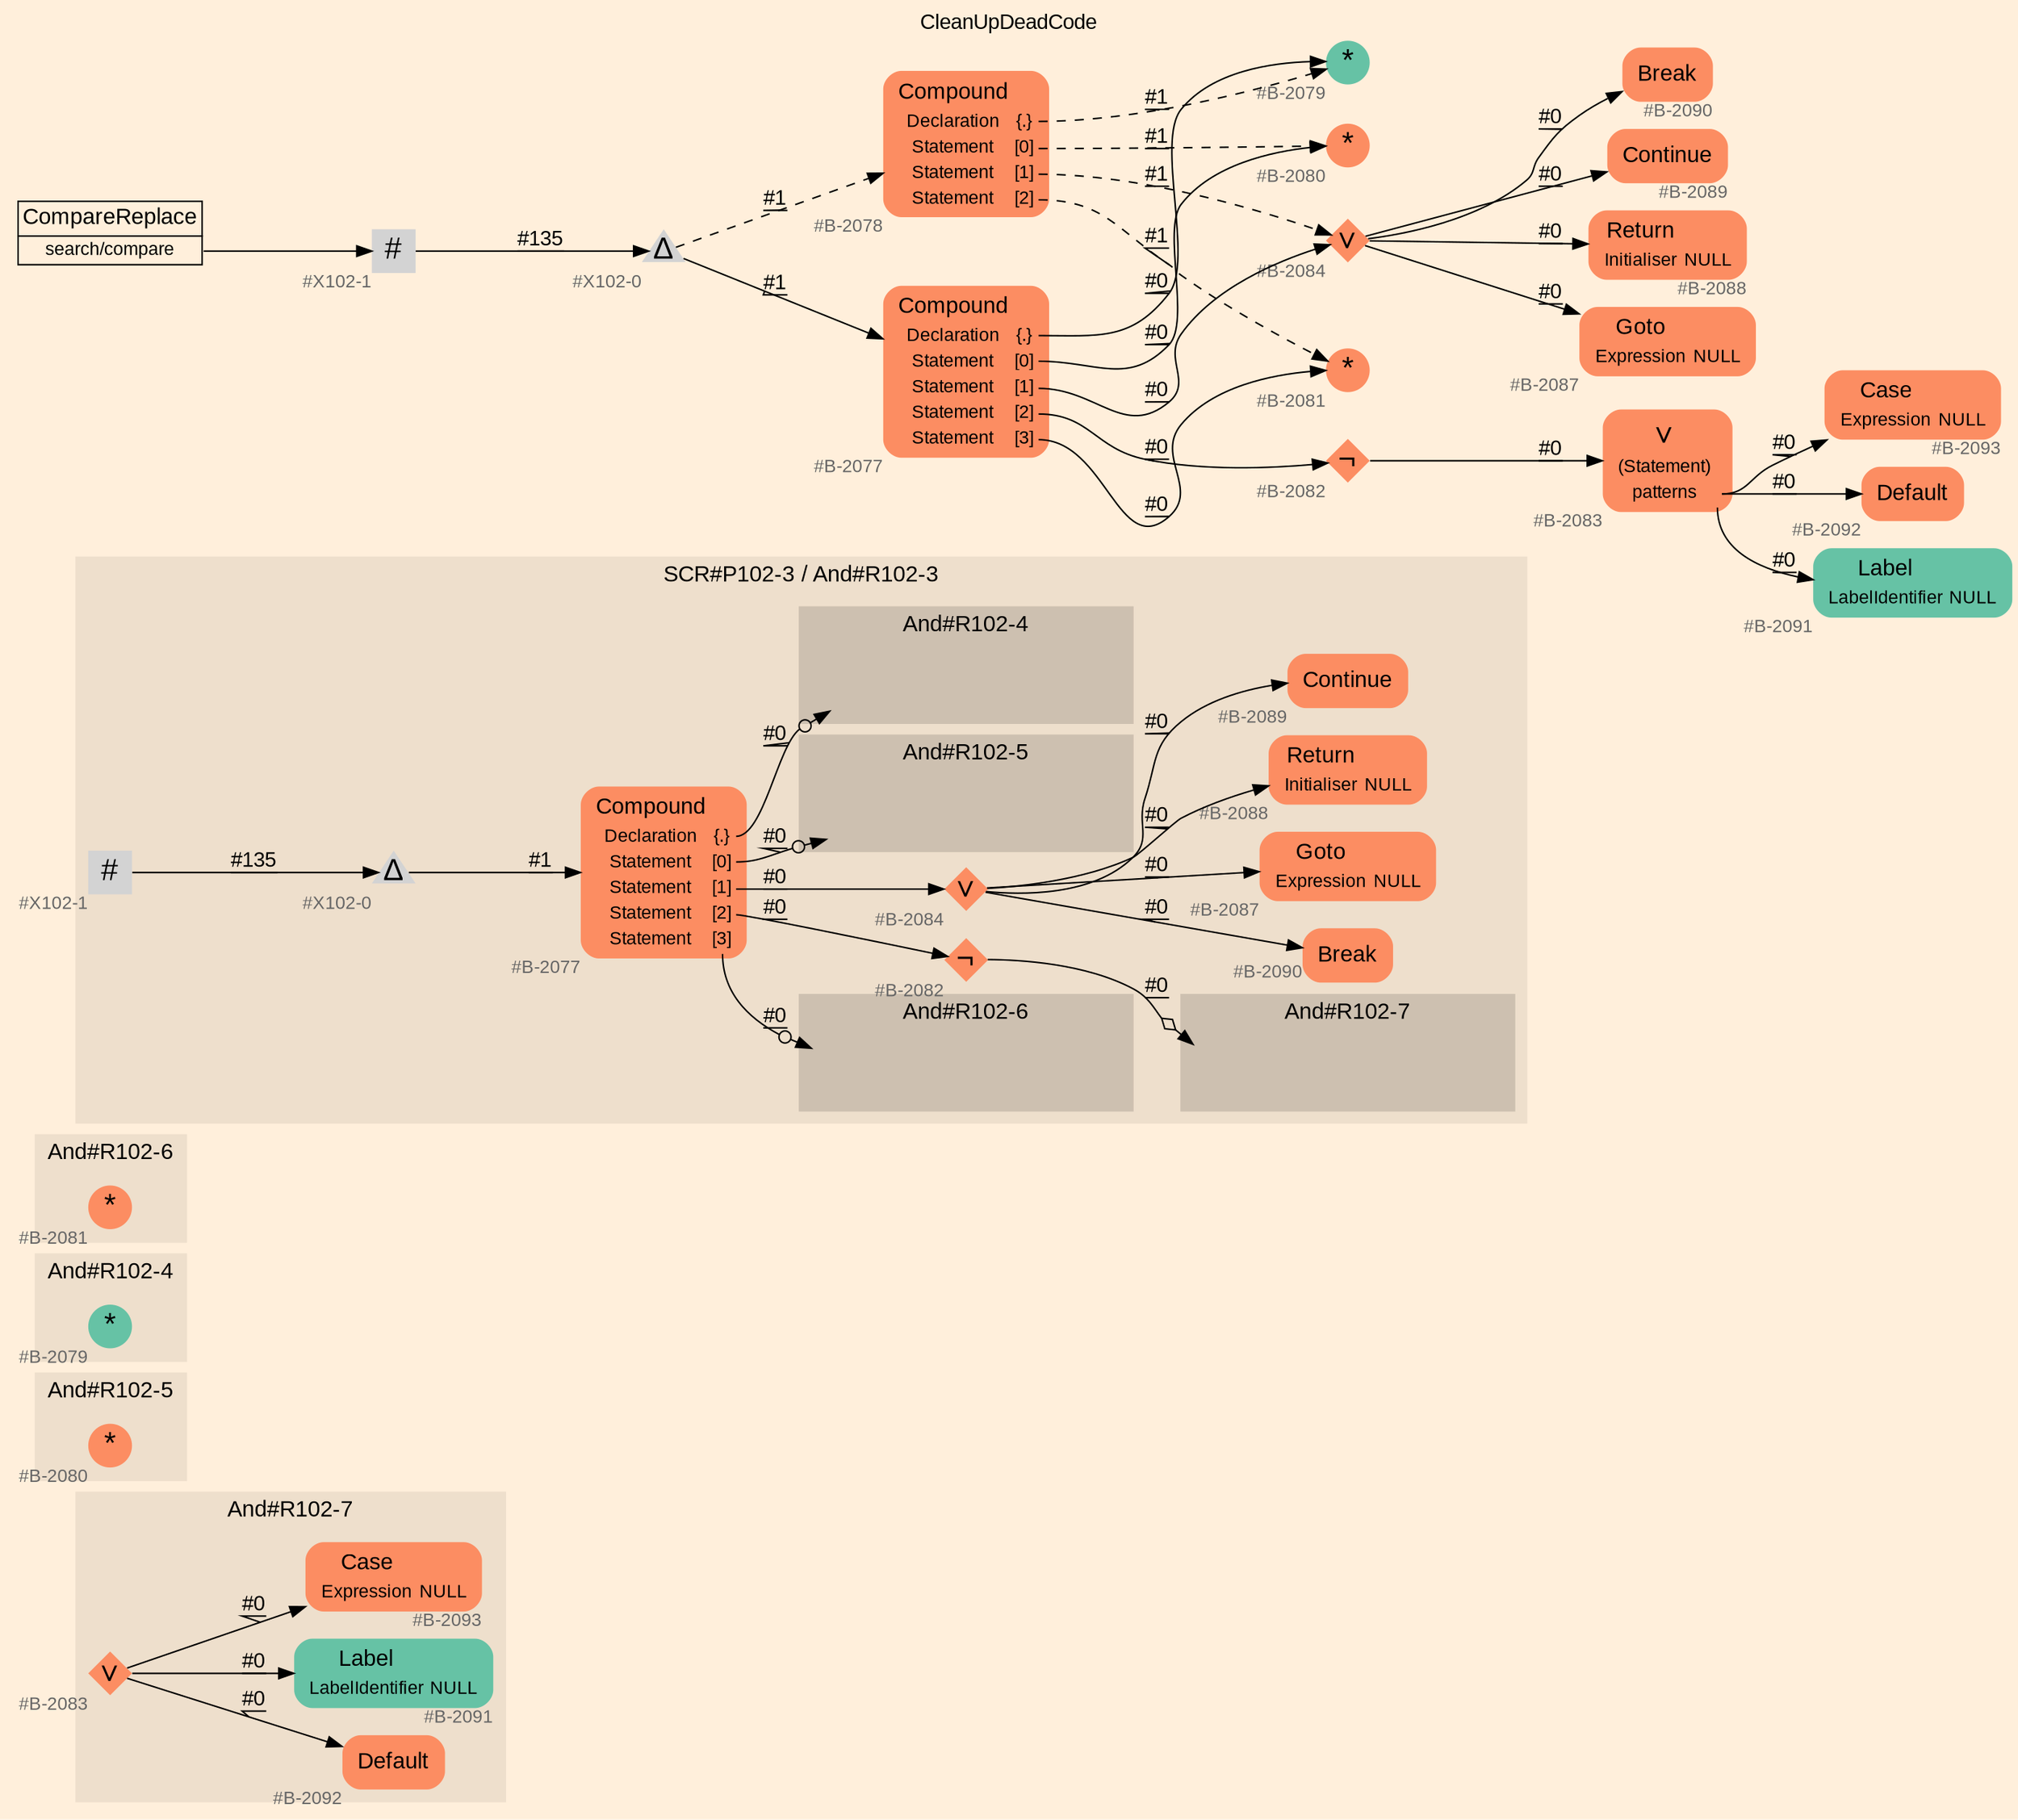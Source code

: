 digraph "CleanUpDeadCode" {
label = "CleanUpDeadCode"
labelloc = t
graph [
    rankdir = "LR"
    ranksep = 0.3
    bgcolor = antiquewhite1
    color = black
    fontcolor = black
    fontname = "Arial"
];
node [
    fontname = "Arial"
];
edge [
    fontname = "Arial"
];

// -------------------- figure And#R102-7 --------------------
// -------- region And#R102-7 ----------
subgraph "clusterAnd#R102-7" {
    label = "And#R102-7"
    style = "filled"
    color = antiquewhite2
    fontsize = "15"
    // -------- block And#R102-7/#B-2092 ----------
    "And#R102-7/#B-2092" [
        fillcolor = "/set28/2"
        xlabel = "#B-2092"
        fontsize = "12"
        fontcolor = grey40
        shape = "plaintext"
        label = <<TABLE BORDER="0" CELLBORDER="0" CELLSPACING="0">
         <TR><TD><FONT COLOR="black" POINT-SIZE="15">Default</FONT></TD></TR>
        </TABLE>>
        style = "rounded,filled"
    ];
    
    // -------- block And#R102-7/#B-2091 ----------
    "And#R102-7/#B-2091" [
        fillcolor = "/set28/1"
        xlabel = "#B-2091"
        fontsize = "12"
        fontcolor = grey40
        shape = "plaintext"
        label = <<TABLE BORDER="0" CELLBORDER="0" CELLSPACING="0">
         <TR><TD><FONT COLOR="black" POINT-SIZE="15">Label</FONT></TD></TR>
         <TR><TD><FONT COLOR="black" POINT-SIZE="12">LabelIdentifier</FONT></TD><TD PORT="port0"><FONT COLOR="black" POINT-SIZE="12">NULL</FONT></TD></TR>
        </TABLE>>
        style = "rounded,filled"
    ];
    
    // -------- block And#R102-7/#B-2093 ----------
    "And#R102-7/#B-2093" [
        fillcolor = "/set28/2"
        xlabel = "#B-2093"
        fontsize = "12"
        fontcolor = grey40
        shape = "plaintext"
        label = <<TABLE BORDER="0" CELLBORDER="0" CELLSPACING="0">
         <TR><TD><FONT COLOR="black" POINT-SIZE="15">Case</FONT></TD></TR>
         <TR><TD><FONT COLOR="black" POINT-SIZE="12">Expression</FONT></TD><TD PORT="port0"><FONT COLOR="black" POINT-SIZE="12">NULL</FONT></TD></TR>
        </TABLE>>
        style = "rounded,filled"
    ];
    
    // -------- block And#R102-7/#B-2083 ----------
    "And#R102-7/#B-2083" [
        fillcolor = "/set28/2"
        xlabel = "#B-2083"
        fontsize = "12"
        fontcolor = grey40
        shape = "diamond"
        label = <<FONT COLOR="black" POINT-SIZE="20">∨</FONT>>
        style = "filled"
        penwidth = 0.0
        fixedsize = true
        width = 0.4
        height = 0.4
    ];
    
}

"And#R102-7/#B-2083" -> "And#R102-7/#B-2093" [
    label = "#0"
    decorate = true
    color = black
    fontcolor = black
];

"And#R102-7/#B-2083" -> "And#R102-7/#B-2092" [
    label = "#0"
    decorate = true
    color = black
    fontcolor = black
];

"And#R102-7/#B-2083" -> "And#R102-7/#B-2091" [
    label = "#0"
    decorate = true
    color = black
    fontcolor = black
];


// -------------------- figure And#R102-5 --------------------
// -------- region And#R102-5 ----------
subgraph "clusterAnd#R102-5" {
    label = "And#R102-5"
    style = "filled"
    color = antiquewhite2
    fontsize = "15"
    // -------- block And#R102-5/#B-2080 ----------
    "And#R102-5/#B-2080" [
        fillcolor = "/set28/2"
        xlabel = "#B-2080"
        fontsize = "12"
        fontcolor = grey40
        shape = "circle"
        label = <<FONT COLOR="black" POINT-SIZE="20">*</FONT>>
        style = "filled"
        penwidth = 0.0
        fixedsize = true
        width = 0.4
        height = 0.4
    ];
    
}


// -------------------- figure And#R102-4 --------------------
// -------- region And#R102-4 ----------
subgraph "clusterAnd#R102-4" {
    label = "And#R102-4"
    style = "filled"
    color = antiquewhite2
    fontsize = "15"
    // -------- block And#R102-4/#B-2079 ----------
    "And#R102-4/#B-2079" [
        fillcolor = "/set28/1"
        xlabel = "#B-2079"
        fontsize = "12"
        fontcolor = grey40
        shape = "circle"
        label = <<FONT COLOR="black" POINT-SIZE="20">*</FONT>>
        style = "filled"
        penwidth = 0.0
        fixedsize = true
        width = 0.4
        height = 0.4
    ];
    
}


// -------------------- figure And#R102-6 --------------------
// -------- region And#R102-6 ----------
subgraph "clusterAnd#R102-6" {
    label = "And#R102-6"
    style = "filled"
    color = antiquewhite2
    fontsize = "15"
    // -------- block And#R102-6/#B-2081 ----------
    "And#R102-6/#B-2081" [
        fillcolor = "/set28/2"
        xlabel = "#B-2081"
        fontsize = "12"
        fontcolor = grey40
        shape = "circle"
        label = <<FONT COLOR="black" POINT-SIZE="20">*</FONT>>
        style = "filled"
        penwidth = 0.0
        fixedsize = true
        width = 0.4
        height = 0.4
    ];
    
}


// -------------------- figure And#R102-3 --------------------
// -------- region And#R102-3 ----------
subgraph "clusterAnd#R102-3" {
    label = "SCR#P102-3 / And#R102-3"
    style = "filled"
    color = antiquewhite2
    fontsize = "15"
    // -------- block And#R102-3/#B-2089 ----------
    "And#R102-3/#B-2089" [
        fillcolor = "/set28/2"
        xlabel = "#B-2089"
        fontsize = "12"
        fontcolor = grey40
        shape = "plaintext"
        label = <<TABLE BORDER="0" CELLBORDER="0" CELLSPACING="0">
         <TR><TD><FONT COLOR="black" POINT-SIZE="15">Continue</FONT></TD></TR>
        </TABLE>>
        style = "rounded,filled"
    ];
    
    // -------- block And#R102-3/#X102-1 ----------
    "And#R102-3/#X102-1" [
        xlabel = "#X102-1"
        fontsize = "12"
        fontcolor = grey40
        shape = "square"
        label = <<FONT COLOR="black" POINT-SIZE="20">#</FONT>>
        style = "filled"
        penwidth = 0.0
        fixedsize = true
        width = 0.4
        height = 0.4
    ];
    
    // -------- block And#R102-3/#B-2084 ----------
    "And#R102-3/#B-2084" [
        fillcolor = "/set28/2"
        xlabel = "#B-2084"
        fontsize = "12"
        fontcolor = grey40
        shape = "diamond"
        label = <<FONT COLOR="black" POINT-SIZE="20">∨</FONT>>
        style = "filled"
        penwidth = 0.0
        fixedsize = true
        width = 0.4
        height = 0.4
    ];
    
    // -------- block And#R102-3/#B-2090 ----------
    "And#R102-3/#B-2090" [
        fillcolor = "/set28/2"
        xlabel = "#B-2090"
        fontsize = "12"
        fontcolor = grey40
        shape = "plaintext"
        label = <<TABLE BORDER="0" CELLBORDER="0" CELLSPACING="0">
         <TR><TD><FONT COLOR="black" POINT-SIZE="15">Break</FONT></TD></TR>
        </TABLE>>
        style = "rounded,filled"
    ];
    
    // -------- block And#R102-3/#B-2077 ----------
    "And#R102-3/#B-2077" [
        fillcolor = "/set28/2"
        xlabel = "#B-2077"
        fontsize = "12"
        fontcolor = grey40
        shape = "plaintext"
        label = <<TABLE BORDER="0" CELLBORDER="0" CELLSPACING="0">
         <TR><TD><FONT COLOR="black" POINT-SIZE="15">Compound</FONT></TD></TR>
         <TR><TD><FONT COLOR="black" POINT-SIZE="12">Declaration</FONT></TD><TD PORT="port0"><FONT COLOR="black" POINT-SIZE="12">{.}</FONT></TD></TR>
         <TR><TD><FONT COLOR="black" POINT-SIZE="12">Statement</FONT></TD><TD PORT="port1"><FONT COLOR="black" POINT-SIZE="12">[0]</FONT></TD></TR>
         <TR><TD><FONT COLOR="black" POINT-SIZE="12">Statement</FONT></TD><TD PORT="port2"><FONT COLOR="black" POINT-SIZE="12">[1]</FONT></TD></TR>
         <TR><TD><FONT COLOR="black" POINT-SIZE="12">Statement</FONT></TD><TD PORT="port3"><FONT COLOR="black" POINT-SIZE="12">[2]</FONT></TD></TR>
         <TR><TD><FONT COLOR="black" POINT-SIZE="12">Statement</FONT></TD><TD PORT="port4"><FONT COLOR="black" POINT-SIZE="12">[3]</FONT></TD></TR>
        </TABLE>>
        style = "rounded,filled"
    ];
    
    // -------- block And#R102-3/#B-2087 ----------
    "And#R102-3/#B-2087" [
        fillcolor = "/set28/2"
        xlabel = "#B-2087"
        fontsize = "12"
        fontcolor = grey40
        shape = "plaintext"
        label = <<TABLE BORDER="0" CELLBORDER="0" CELLSPACING="0">
         <TR><TD><FONT COLOR="black" POINT-SIZE="15">Goto</FONT></TD></TR>
         <TR><TD><FONT COLOR="black" POINT-SIZE="12">Expression</FONT></TD><TD PORT="port0"><FONT COLOR="black" POINT-SIZE="12">NULL</FONT></TD></TR>
        </TABLE>>
        style = "rounded,filled"
    ];
    
    // -------- block And#R102-3/#B-2088 ----------
    "And#R102-3/#B-2088" [
        fillcolor = "/set28/2"
        xlabel = "#B-2088"
        fontsize = "12"
        fontcolor = grey40
        shape = "plaintext"
        label = <<TABLE BORDER="0" CELLBORDER="0" CELLSPACING="0">
         <TR><TD><FONT COLOR="black" POINT-SIZE="15">Return</FONT></TD></TR>
         <TR><TD><FONT COLOR="black" POINT-SIZE="12">Initialiser</FONT></TD><TD PORT="port0"><FONT COLOR="black" POINT-SIZE="12">NULL</FONT></TD></TR>
        </TABLE>>
        style = "rounded,filled"
    ];
    
    // -------- block And#R102-3/#X102-0 ----------
    "And#R102-3/#X102-0" [
        xlabel = "#X102-0"
        fontsize = "12"
        fontcolor = grey40
        shape = "triangle"
        label = <<FONT COLOR="black" POINT-SIZE="20">Δ</FONT>>
        style = "filled"
        penwidth = 0.0
        fixedsize = true
        width = 0.4
        height = 0.4
    ];
    
    // -------- block And#R102-3/#B-2082 ----------
    "And#R102-3/#B-2082" [
        fillcolor = "/set28/2"
        xlabel = "#B-2082"
        fontsize = "12"
        fontcolor = grey40
        shape = "diamond"
        label = <<FONT COLOR="black" POINT-SIZE="20">¬</FONT>>
        style = "filled"
        penwidth = 0.0
        fixedsize = true
        width = 0.4
        height = 0.4
    ];
    
    // -------- region And#R102-3/And#R102-4 ----------
    subgraph "clusterAnd#R102-3/And#R102-4" {
        label = "And#R102-4"
        style = "filled"
        color = antiquewhite3
        fontsize = "15"
        // -------- block And#R102-3/And#R102-4/#B-2079 ----------
        "And#R102-3/And#R102-4/#B-2079" [
            fillcolor = "/set28/1"
            xlabel = "#B-2079"
            fontsize = "12"
            fontcolor = grey40
            shape = "none"
            style = "invisible"
        ];
        
    }
    
    // -------- region And#R102-3/And#R102-5 ----------
    subgraph "clusterAnd#R102-3/And#R102-5" {
        label = "And#R102-5"
        style = "filled"
        color = antiquewhite3
        fontsize = "15"
        // -------- block And#R102-3/And#R102-5/#B-2080 ----------
        "And#R102-3/And#R102-5/#B-2080" [
            fillcolor = "/set28/2"
            xlabel = "#B-2080"
            fontsize = "12"
            fontcolor = grey40
            shape = "none"
            style = "invisible"
        ];
        
    }
    
    // -------- region And#R102-3/And#R102-6 ----------
    subgraph "clusterAnd#R102-3/And#R102-6" {
        label = "And#R102-6"
        style = "filled"
        color = antiquewhite3
        fontsize = "15"
        // -------- block And#R102-3/And#R102-6/#B-2081 ----------
        "And#R102-3/And#R102-6/#B-2081" [
            fillcolor = "/set28/2"
            xlabel = "#B-2081"
            fontsize = "12"
            fontcolor = grey40
            shape = "none"
            style = "invisible"
        ];
        
    }
    
    // -------- region And#R102-3/And#R102-7 ----------
    subgraph "clusterAnd#R102-3/And#R102-7" {
        label = "And#R102-7"
        style = "filled"
        color = antiquewhite3
        fontsize = "15"
        // -------- block And#R102-3/And#R102-7/#B-2083 ----------
        "And#R102-3/And#R102-7/#B-2083" [
            fillcolor = "/set28/2"
            xlabel = "#B-2083"
            fontsize = "12"
            fontcolor = grey40
            shape = "none"
            style = "invisible"
        ];
        
    }
    
}

"And#R102-3/#X102-1" -> "And#R102-3/#X102-0" [
    label = "#135"
    decorate = true
    color = black
    fontcolor = black
];

"And#R102-3/#B-2084" -> "And#R102-3/#B-2090" [
    label = "#0"
    decorate = true
    color = black
    fontcolor = black
];

"And#R102-3/#B-2084" -> "And#R102-3/#B-2089" [
    label = "#0"
    decorate = true
    color = black
    fontcolor = black
];

"And#R102-3/#B-2084" -> "And#R102-3/#B-2088" [
    label = "#0"
    decorate = true
    color = black
    fontcolor = black
];

"And#R102-3/#B-2084" -> "And#R102-3/#B-2087" [
    label = "#0"
    decorate = true
    color = black
    fontcolor = black
];

"And#R102-3/#B-2077":port0 -> "And#R102-3/And#R102-4/#B-2079" [
    arrowhead="normalnoneodot"
    label = "#0"
    decorate = true
    color = black
    fontcolor = black
];

"And#R102-3/#B-2077":port1 -> "And#R102-3/And#R102-5/#B-2080" [
    arrowhead="normalnoneodot"
    label = "#0"
    decorate = true
    color = black
    fontcolor = black
];

"And#R102-3/#B-2077":port2 -> "And#R102-3/#B-2084" [
    label = "#0"
    decorate = true
    color = black
    fontcolor = black
];

"And#R102-3/#B-2077":port3 -> "And#R102-3/#B-2082" [
    label = "#0"
    decorate = true
    color = black
    fontcolor = black
];

"And#R102-3/#B-2077":port4 -> "And#R102-3/And#R102-6/#B-2081" [
    arrowhead="normalnoneodot"
    label = "#0"
    decorate = true
    color = black
    fontcolor = black
];

"And#R102-3/#X102-0" -> "And#R102-3/#B-2077" [
    label = "#1"
    decorate = true
    color = black
    fontcolor = black
];

"And#R102-3/#B-2082" -> "And#R102-3/And#R102-7/#B-2083" [
    arrowhead="normalnoneodiamond"
    label = "#0"
    decorate = true
    color = black
    fontcolor = black
];


// -------------------- transformation figure --------------------
// -------- block CR#X102-2 ----------
"CR#X102-2" [
    fillcolor = antiquewhite1
    fontsize = "12"
    fontcolor = grey40
    shape = "plaintext"
    label = <<TABLE BORDER="0" CELLBORDER="1" CELLSPACING="0">
     <TR><TD><FONT COLOR="black" POINT-SIZE="15">CompareReplace</FONT></TD></TR>
     <TR><TD PORT="port0"><FONT COLOR="black" POINT-SIZE="12">search/compare</FONT></TD></TR>
    </TABLE>>
    style = "filled"
    color = black
];

// -------- block #X102-1 ----------
"#X102-1" [
    xlabel = "#X102-1"
    fontsize = "12"
    fontcolor = grey40
    shape = "square"
    label = <<FONT COLOR="black" POINT-SIZE="20">#</FONT>>
    style = "filled"
    penwidth = 0.0
    fixedsize = true
    width = 0.4
    height = 0.4
];

// -------- block #X102-0 ----------
"#X102-0" [
    xlabel = "#X102-0"
    fontsize = "12"
    fontcolor = grey40
    shape = "triangle"
    label = <<FONT COLOR="black" POINT-SIZE="20">Δ</FONT>>
    style = "filled"
    penwidth = 0.0
    fixedsize = true
    width = 0.4
    height = 0.4
];

// -------- block #B-2077 ----------
"#B-2077" [
    fillcolor = "/set28/2"
    xlabel = "#B-2077"
    fontsize = "12"
    fontcolor = grey40
    shape = "plaintext"
    label = <<TABLE BORDER="0" CELLBORDER="0" CELLSPACING="0">
     <TR><TD><FONT COLOR="black" POINT-SIZE="15">Compound</FONT></TD></TR>
     <TR><TD><FONT COLOR="black" POINT-SIZE="12">Declaration</FONT></TD><TD PORT="port0"><FONT COLOR="black" POINT-SIZE="12">{.}</FONT></TD></TR>
     <TR><TD><FONT COLOR="black" POINT-SIZE="12">Statement</FONT></TD><TD PORT="port1"><FONT COLOR="black" POINT-SIZE="12">[0]</FONT></TD></TR>
     <TR><TD><FONT COLOR="black" POINT-SIZE="12">Statement</FONT></TD><TD PORT="port2"><FONT COLOR="black" POINT-SIZE="12">[1]</FONT></TD></TR>
     <TR><TD><FONT COLOR="black" POINT-SIZE="12">Statement</FONT></TD><TD PORT="port3"><FONT COLOR="black" POINT-SIZE="12">[2]</FONT></TD></TR>
     <TR><TD><FONT COLOR="black" POINT-SIZE="12">Statement</FONT></TD><TD PORT="port4"><FONT COLOR="black" POINT-SIZE="12">[3]</FONT></TD></TR>
    </TABLE>>
    style = "rounded,filled"
];

// -------- block #B-2079 ----------
"#B-2079" [
    fillcolor = "/set28/1"
    xlabel = "#B-2079"
    fontsize = "12"
    fontcolor = grey40
    shape = "circle"
    label = <<FONT COLOR="black" POINT-SIZE="20">*</FONT>>
    style = "filled"
    penwidth = 0.0
    fixedsize = true
    width = 0.4
    height = 0.4
];

// -------- block #B-2080 ----------
"#B-2080" [
    fillcolor = "/set28/2"
    xlabel = "#B-2080"
    fontsize = "12"
    fontcolor = grey40
    shape = "circle"
    label = <<FONT COLOR="black" POINT-SIZE="20">*</FONT>>
    style = "filled"
    penwidth = 0.0
    fixedsize = true
    width = 0.4
    height = 0.4
];

// -------- block #B-2084 ----------
"#B-2084" [
    fillcolor = "/set28/2"
    xlabel = "#B-2084"
    fontsize = "12"
    fontcolor = grey40
    shape = "diamond"
    label = <<FONT COLOR="black" POINT-SIZE="20">∨</FONT>>
    style = "filled"
    penwidth = 0.0
    fixedsize = true
    width = 0.4
    height = 0.4
];

// -------- block #B-2090 ----------
"#B-2090" [
    fillcolor = "/set28/2"
    xlabel = "#B-2090"
    fontsize = "12"
    fontcolor = grey40
    shape = "plaintext"
    label = <<TABLE BORDER="0" CELLBORDER="0" CELLSPACING="0">
     <TR><TD><FONT COLOR="black" POINT-SIZE="15">Break</FONT></TD></TR>
    </TABLE>>
    style = "rounded,filled"
];

// -------- block #B-2089 ----------
"#B-2089" [
    fillcolor = "/set28/2"
    xlabel = "#B-2089"
    fontsize = "12"
    fontcolor = grey40
    shape = "plaintext"
    label = <<TABLE BORDER="0" CELLBORDER="0" CELLSPACING="0">
     <TR><TD><FONT COLOR="black" POINT-SIZE="15">Continue</FONT></TD></TR>
    </TABLE>>
    style = "rounded,filled"
];

// -------- block #B-2088 ----------
"#B-2088" [
    fillcolor = "/set28/2"
    xlabel = "#B-2088"
    fontsize = "12"
    fontcolor = grey40
    shape = "plaintext"
    label = <<TABLE BORDER="0" CELLBORDER="0" CELLSPACING="0">
     <TR><TD><FONT COLOR="black" POINT-SIZE="15">Return</FONT></TD></TR>
     <TR><TD><FONT COLOR="black" POINT-SIZE="12">Initialiser</FONT></TD><TD PORT="port0"><FONT COLOR="black" POINT-SIZE="12">NULL</FONT></TD></TR>
    </TABLE>>
    style = "rounded,filled"
];

// -------- block #B-2087 ----------
"#B-2087" [
    fillcolor = "/set28/2"
    xlabel = "#B-2087"
    fontsize = "12"
    fontcolor = grey40
    shape = "plaintext"
    label = <<TABLE BORDER="0" CELLBORDER="0" CELLSPACING="0">
     <TR><TD><FONT COLOR="black" POINT-SIZE="15">Goto</FONT></TD></TR>
     <TR><TD><FONT COLOR="black" POINT-SIZE="12">Expression</FONT></TD><TD PORT="port0"><FONT COLOR="black" POINT-SIZE="12">NULL</FONT></TD></TR>
    </TABLE>>
    style = "rounded,filled"
];

// -------- block #B-2082 ----------
"#B-2082" [
    fillcolor = "/set28/2"
    xlabel = "#B-2082"
    fontsize = "12"
    fontcolor = grey40
    shape = "diamond"
    label = <<FONT COLOR="black" POINT-SIZE="20">¬</FONT>>
    style = "filled"
    penwidth = 0.0
    fixedsize = true
    width = 0.4
    height = 0.4
];

// -------- block #B-2083 ----------
"#B-2083" [
    fillcolor = "/set28/2"
    xlabel = "#B-2083"
    fontsize = "12"
    fontcolor = grey40
    shape = "plaintext"
    label = <<TABLE BORDER="0" CELLBORDER="0" CELLSPACING="0">
     <TR><TD><FONT COLOR="black" POINT-SIZE="20">∨</FONT></TD></TR>
     <TR><TD><FONT COLOR="black" POINT-SIZE="12">(Statement)</FONT></TD><TD PORT="port0"></TD></TR>
     <TR><TD><FONT COLOR="black" POINT-SIZE="12">patterns</FONT></TD><TD PORT="port1"></TD></TR>
    </TABLE>>
    style = "rounded,filled"
];

// -------- block #B-2093 ----------
"#B-2093" [
    fillcolor = "/set28/2"
    xlabel = "#B-2093"
    fontsize = "12"
    fontcolor = grey40
    shape = "plaintext"
    label = <<TABLE BORDER="0" CELLBORDER="0" CELLSPACING="0">
     <TR><TD><FONT COLOR="black" POINT-SIZE="15">Case</FONT></TD></TR>
     <TR><TD><FONT COLOR="black" POINT-SIZE="12">Expression</FONT></TD><TD PORT="port0"><FONT COLOR="black" POINT-SIZE="12">NULL</FONT></TD></TR>
    </TABLE>>
    style = "rounded,filled"
];

// -------- block #B-2092 ----------
"#B-2092" [
    fillcolor = "/set28/2"
    xlabel = "#B-2092"
    fontsize = "12"
    fontcolor = grey40
    shape = "plaintext"
    label = <<TABLE BORDER="0" CELLBORDER="0" CELLSPACING="0">
     <TR><TD><FONT COLOR="black" POINT-SIZE="15">Default</FONT></TD></TR>
    </TABLE>>
    style = "rounded,filled"
];

// -------- block #B-2091 ----------
"#B-2091" [
    fillcolor = "/set28/1"
    xlabel = "#B-2091"
    fontsize = "12"
    fontcolor = grey40
    shape = "plaintext"
    label = <<TABLE BORDER="0" CELLBORDER="0" CELLSPACING="0">
     <TR><TD><FONT COLOR="black" POINT-SIZE="15">Label</FONT></TD></TR>
     <TR><TD><FONT COLOR="black" POINT-SIZE="12">LabelIdentifier</FONT></TD><TD PORT="port0"><FONT COLOR="black" POINT-SIZE="12">NULL</FONT></TD></TR>
    </TABLE>>
    style = "rounded,filled"
];

// -------- block #B-2081 ----------
"#B-2081" [
    fillcolor = "/set28/2"
    xlabel = "#B-2081"
    fontsize = "12"
    fontcolor = grey40
    shape = "circle"
    label = <<FONT COLOR="black" POINT-SIZE="20">*</FONT>>
    style = "filled"
    penwidth = 0.0
    fixedsize = true
    width = 0.4
    height = 0.4
];

// -------- block #B-2078 ----------
"#B-2078" [
    fillcolor = "/set28/2"
    xlabel = "#B-2078"
    fontsize = "12"
    fontcolor = grey40
    shape = "plaintext"
    label = <<TABLE BORDER="0" CELLBORDER="0" CELLSPACING="0">
     <TR><TD><FONT COLOR="black" POINT-SIZE="15">Compound</FONT></TD></TR>
     <TR><TD><FONT COLOR="black" POINT-SIZE="12">Declaration</FONT></TD><TD PORT="port0"><FONT COLOR="black" POINT-SIZE="12">{.}</FONT></TD></TR>
     <TR><TD><FONT COLOR="black" POINT-SIZE="12">Statement</FONT></TD><TD PORT="port1"><FONT COLOR="black" POINT-SIZE="12">[0]</FONT></TD></TR>
     <TR><TD><FONT COLOR="black" POINT-SIZE="12">Statement</FONT></TD><TD PORT="port2"><FONT COLOR="black" POINT-SIZE="12">[1]</FONT></TD></TR>
     <TR><TD><FONT COLOR="black" POINT-SIZE="12">Statement</FONT></TD><TD PORT="port3"><FONT COLOR="black" POINT-SIZE="12">[2]</FONT></TD></TR>
    </TABLE>>
    style = "rounded,filled"
];

"CR#X102-2":port0 -> "#X102-1" [
    label = ""
    decorate = true
    color = black
    fontcolor = black
];

"#X102-1" -> "#X102-0" [
    label = "#135"
    decorate = true
    color = black
    fontcolor = black
];

"#X102-0" -> "#B-2077" [
    label = "#1"
    decorate = true
    color = black
    fontcolor = black
];

"#X102-0" -> "#B-2078" [
    style="dashed"
    label = "#1"
    decorate = true
    color = black
    fontcolor = black
];

"#B-2077":port0 -> "#B-2079" [
    label = "#0"
    decorate = true
    color = black
    fontcolor = black
];

"#B-2077":port1 -> "#B-2080" [
    label = "#0"
    decorate = true
    color = black
    fontcolor = black
];

"#B-2077":port2 -> "#B-2084" [
    label = "#0"
    decorate = true
    color = black
    fontcolor = black
];

"#B-2077":port3 -> "#B-2082" [
    label = "#0"
    decorate = true
    color = black
    fontcolor = black
];

"#B-2077":port4 -> "#B-2081" [
    label = "#0"
    decorate = true
    color = black
    fontcolor = black
];

"#B-2084" -> "#B-2090" [
    label = "#0"
    decorate = true
    color = black
    fontcolor = black
];

"#B-2084" -> "#B-2089" [
    label = "#0"
    decorate = true
    color = black
    fontcolor = black
];

"#B-2084" -> "#B-2088" [
    label = "#0"
    decorate = true
    color = black
    fontcolor = black
];

"#B-2084" -> "#B-2087" [
    label = "#0"
    decorate = true
    color = black
    fontcolor = black
];

"#B-2082" -> "#B-2083" [
    label = "#0"
    decorate = true
    color = black
    fontcolor = black
];

"#B-2083":port1 -> "#B-2093" [
    label = "#0"
    decorate = true
    color = black
    fontcolor = black
];

"#B-2083":port1 -> "#B-2092" [
    label = "#0"
    decorate = true
    color = black
    fontcolor = black
];

"#B-2083":port1 -> "#B-2091" [
    label = "#0"
    decorate = true
    color = black
    fontcolor = black
];

"#B-2078":port0 -> "#B-2079" [
    style="dashed"
    label = "#1"
    decorate = true
    color = black
    fontcolor = black
];

"#B-2078":port1 -> "#B-2080" [
    style="dashed"
    label = "#1"
    decorate = true
    color = black
    fontcolor = black
];

"#B-2078":port2 -> "#B-2084" [
    style="dashed"
    label = "#1"
    decorate = true
    color = black
    fontcolor = black
];

"#B-2078":port3 -> "#B-2081" [
    style="dashed"
    label = "#1"
    decorate = true
    color = black
    fontcolor = black
];


}
